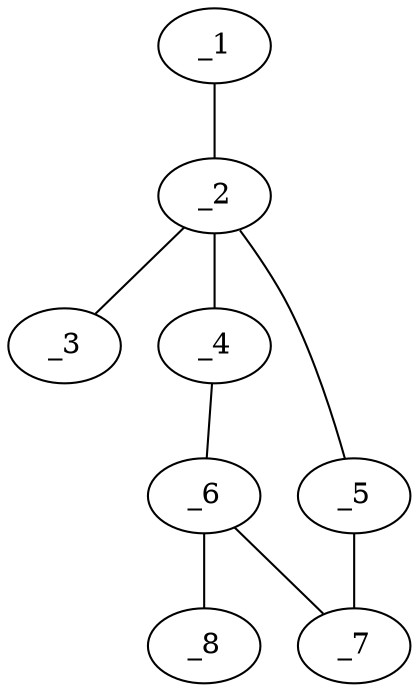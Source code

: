 graph molid49348 {
	_1	 [charge=0,
		chem=1,
		symbol="C  ",
		x="2.5",
		y="1.5784"];
	_2	 [charge=0,
		chem=1,
		symbol="C  ",
		x="3.0878",
		y="0.7694"];
	_1 -- _2	 [valence=1];
	_3	 [charge=0,
		chem=1,
		symbol="C  ",
		x="3.6756",
		y="1.5784"];
	_2 -- _3	 [valence=1];
	_4	 [charge=0,
		chem=5,
		symbol="S  ",
		x="2.2788",
		y="0.1816"];
	_2 -- _4	 [valence=1];
	_5	 [charge=0,
		chem=1,
		symbol="C  ",
		x="3.8968",
		y="0.1816"];
	_2 -- _5	 [valence=1];
	_6	 [charge=0,
		chem=1,
		symbol="C  ",
		x="2.5878",
		y="-0.7694"];
	_4 -- _6	 [valence=1];
	_7	 [charge=0,
		chem=4,
		symbol="N  ",
		x="3.5878",
		y="-0.7694"];
	_5 -- _7	 [valence=1];
	_6 -- _7	 [valence=1];
	_8	 [charge=0,
		chem=5,
		symbol="S  ",
		x=2,
		y="-1.5784"];
	_6 -- _8	 [valence=2];
}
